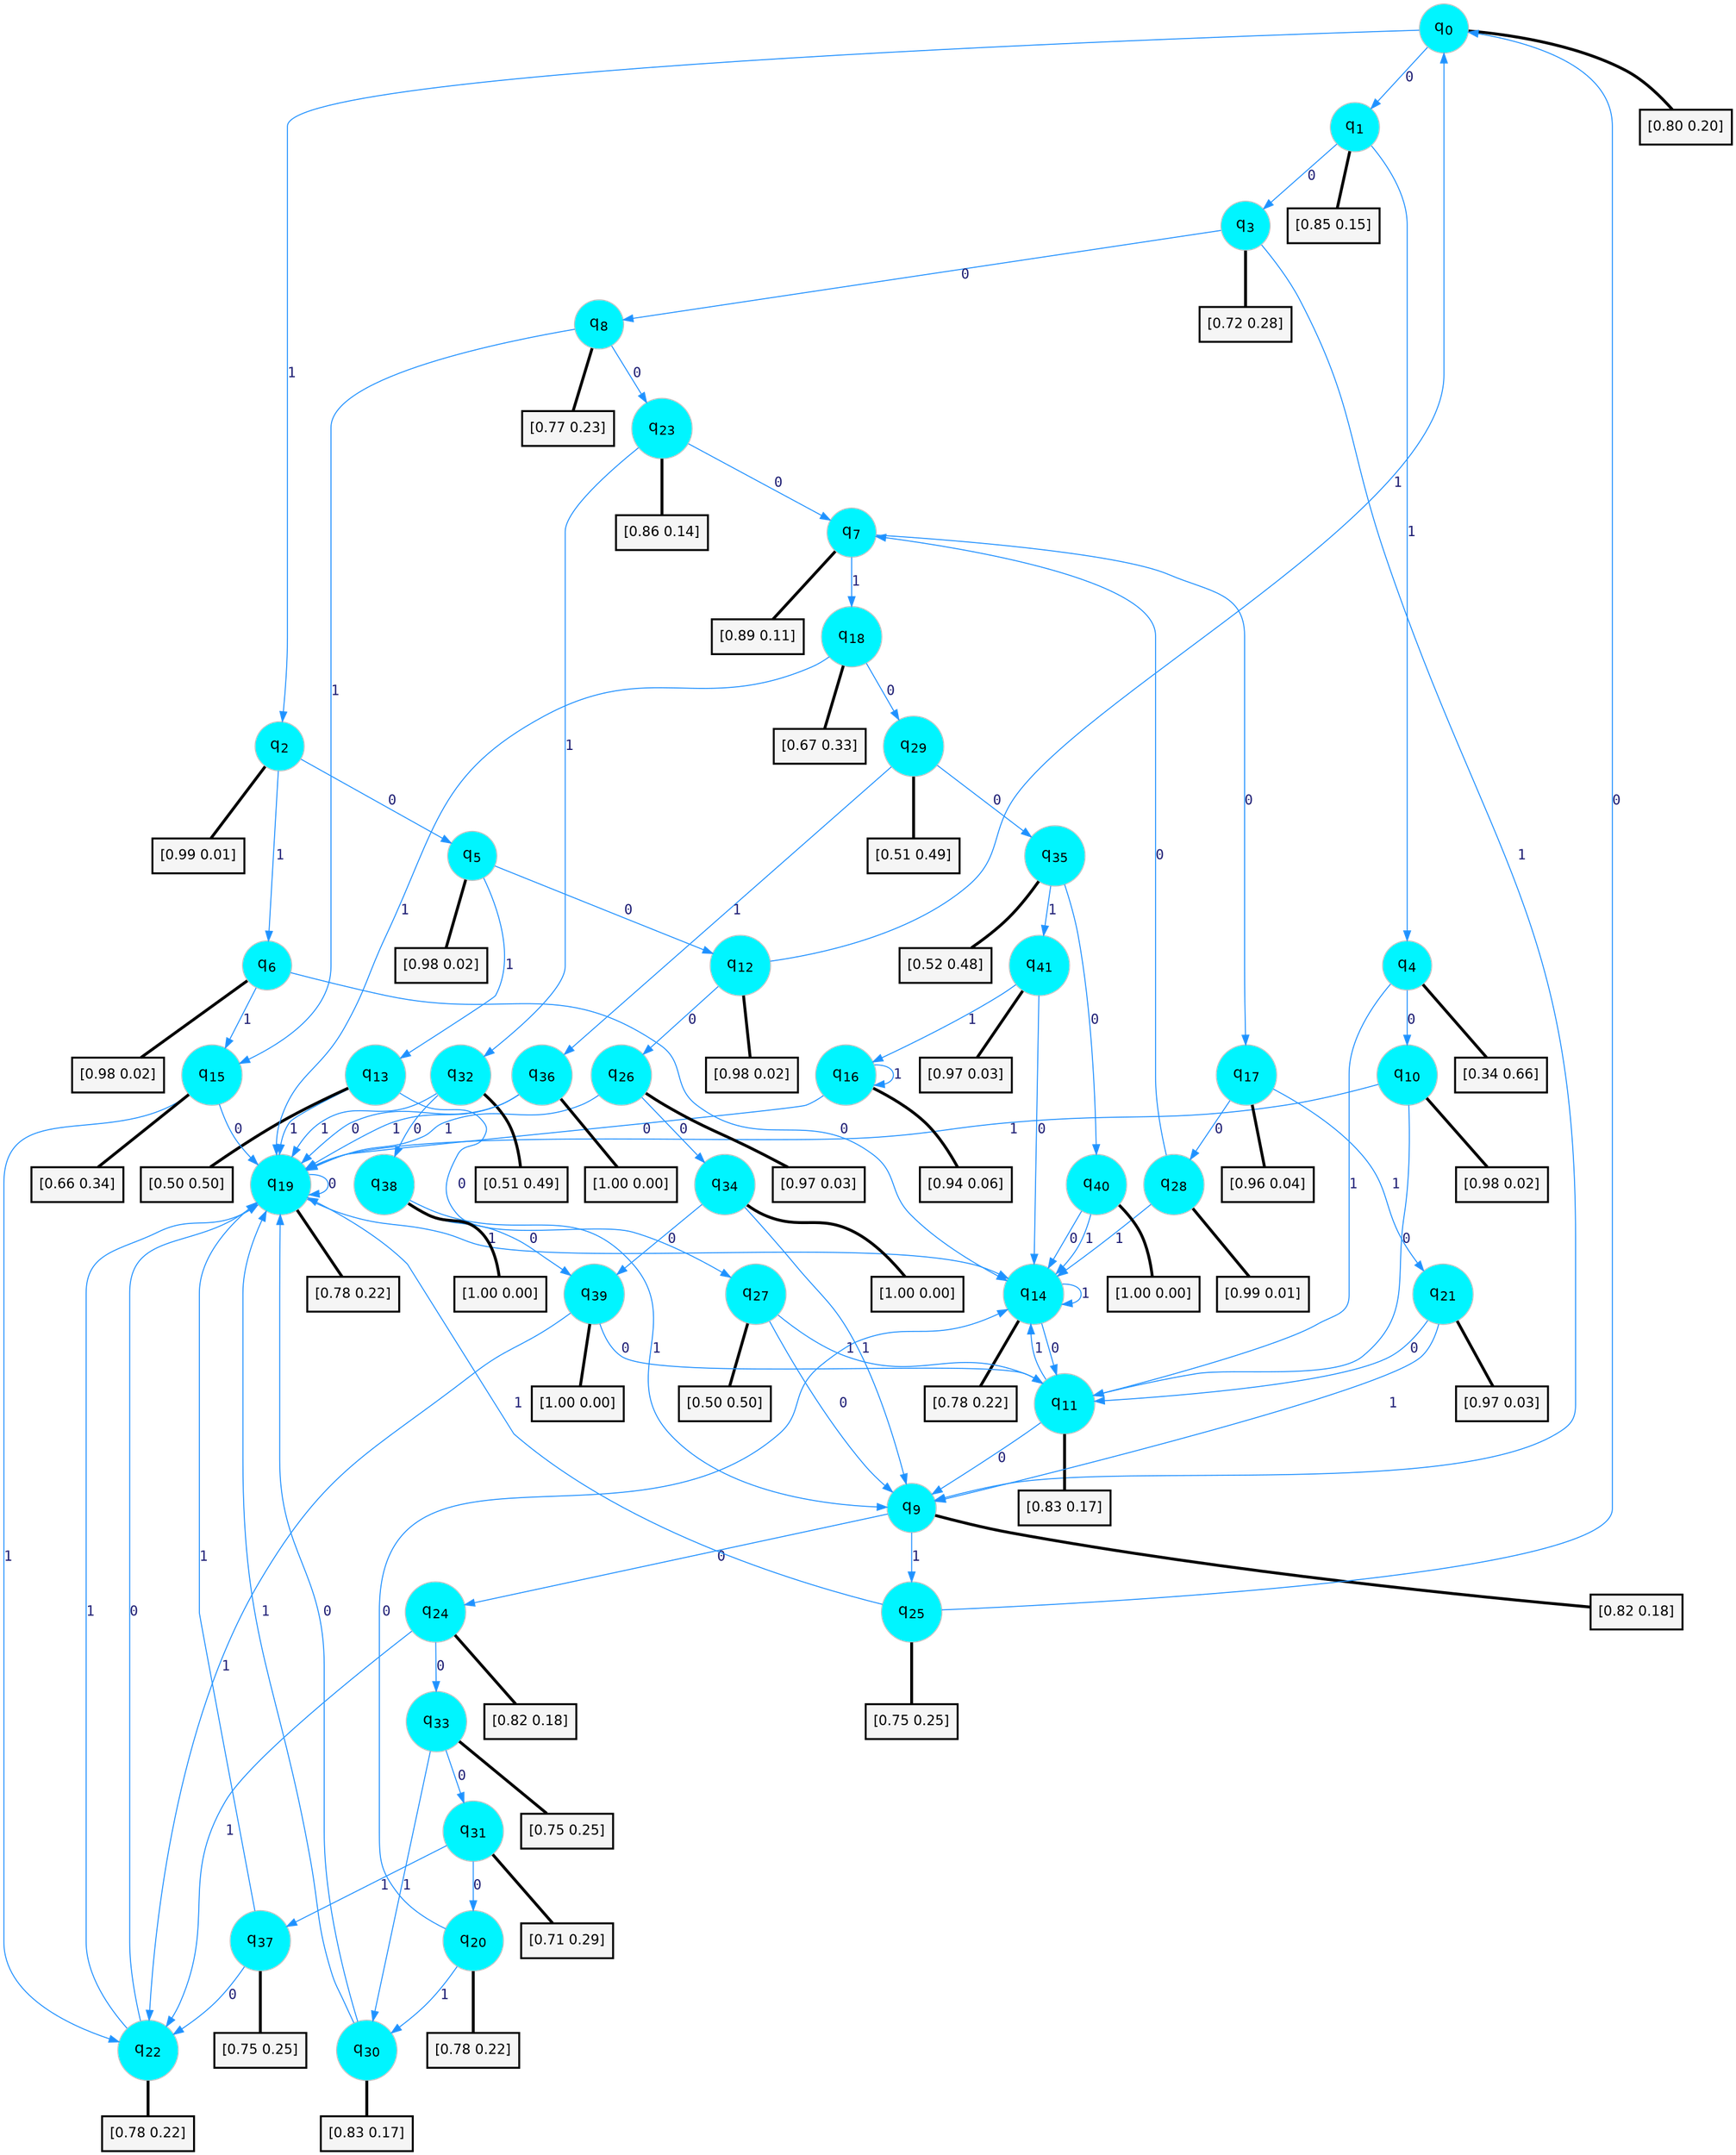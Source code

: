 digraph G {
graph [
bgcolor=transparent, dpi=300, rankdir=TD, size="40,25"];
node [
color=gray, fillcolor=turquoise1, fontcolor=black, fontname=Helvetica, fontsize=16, fontweight=bold, shape=circle, style=filled];
edge [
arrowsize=1, color=dodgerblue1, fontcolor=midnightblue, fontname=courier, fontweight=bold, penwidth=1, style=solid, weight=20];
0[label=<q<SUB>0</SUB>>];
1[label=<q<SUB>1</SUB>>];
2[label=<q<SUB>2</SUB>>];
3[label=<q<SUB>3</SUB>>];
4[label=<q<SUB>4</SUB>>];
5[label=<q<SUB>5</SUB>>];
6[label=<q<SUB>6</SUB>>];
7[label=<q<SUB>7</SUB>>];
8[label=<q<SUB>8</SUB>>];
9[label=<q<SUB>9</SUB>>];
10[label=<q<SUB>10</SUB>>];
11[label=<q<SUB>11</SUB>>];
12[label=<q<SUB>12</SUB>>];
13[label=<q<SUB>13</SUB>>];
14[label=<q<SUB>14</SUB>>];
15[label=<q<SUB>15</SUB>>];
16[label=<q<SUB>16</SUB>>];
17[label=<q<SUB>17</SUB>>];
18[label=<q<SUB>18</SUB>>];
19[label=<q<SUB>19</SUB>>];
20[label=<q<SUB>20</SUB>>];
21[label=<q<SUB>21</SUB>>];
22[label=<q<SUB>22</SUB>>];
23[label=<q<SUB>23</SUB>>];
24[label=<q<SUB>24</SUB>>];
25[label=<q<SUB>25</SUB>>];
26[label=<q<SUB>26</SUB>>];
27[label=<q<SUB>27</SUB>>];
28[label=<q<SUB>28</SUB>>];
29[label=<q<SUB>29</SUB>>];
30[label=<q<SUB>30</SUB>>];
31[label=<q<SUB>31</SUB>>];
32[label=<q<SUB>32</SUB>>];
33[label=<q<SUB>33</SUB>>];
34[label=<q<SUB>34</SUB>>];
35[label=<q<SUB>35</SUB>>];
36[label=<q<SUB>36</SUB>>];
37[label=<q<SUB>37</SUB>>];
38[label=<q<SUB>38</SUB>>];
39[label=<q<SUB>39</SUB>>];
40[label=<q<SUB>40</SUB>>];
41[label=<q<SUB>41</SUB>>];
42[label="[0.80 0.20]", shape=box,fontcolor=black, fontname=Helvetica, fontsize=14, penwidth=2, fillcolor=whitesmoke,color=black];
43[label="[0.85 0.15]", shape=box,fontcolor=black, fontname=Helvetica, fontsize=14, penwidth=2, fillcolor=whitesmoke,color=black];
44[label="[0.99 0.01]", shape=box,fontcolor=black, fontname=Helvetica, fontsize=14, penwidth=2, fillcolor=whitesmoke,color=black];
45[label="[0.72 0.28]", shape=box,fontcolor=black, fontname=Helvetica, fontsize=14, penwidth=2, fillcolor=whitesmoke,color=black];
46[label="[0.34 0.66]", shape=box,fontcolor=black, fontname=Helvetica, fontsize=14, penwidth=2, fillcolor=whitesmoke,color=black];
47[label="[0.98 0.02]", shape=box,fontcolor=black, fontname=Helvetica, fontsize=14, penwidth=2, fillcolor=whitesmoke,color=black];
48[label="[0.98 0.02]", shape=box,fontcolor=black, fontname=Helvetica, fontsize=14, penwidth=2, fillcolor=whitesmoke,color=black];
49[label="[0.89 0.11]", shape=box,fontcolor=black, fontname=Helvetica, fontsize=14, penwidth=2, fillcolor=whitesmoke,color=black];
50[label="[0.77 0.23]", shape=box,fontcolor=black, fontname=Helvetica, fontsize=14, penwidth=2, fillcolor=whitesmoke,color=black];
51[label="[0.82 0.18]", shape=box,fontcolor=black, fontname=Helvetica, fontsize=14, penwidth=2, fillcolor=whitesmoke,color=black];
52[label="[0.98 0.02]", shape=box,fontcolor=black, fontname=Helvetica, fontsize=14, penwidth=2, fillcolor=whitesmoke,color=black];
53[label="[0.83 0.17]", shape=box,fontcolor=black, fontname=Helvetica, fontsize=14, penwidth=2, fillcolor=whitesmoke,color=black];
54[label="[0.98 0.02]", shape=box,fontcolor=black, fontname=Helvetica, fontsize=14, penwidth=2, fillcolor=whitesmoke,color=black];
55[label="[0.50 0.50]", shape=box,fontcolor=black, fontname=Helvetica, fontsize=14, penwidth=2, fillcolor=whitesmoke,color=black];
56[label="[0.78 0.22]", shape=box,fontcolor=black, fontname=Helvetica, fontsize=14, penwidth=2, fillcolor=whitesmoke,color=black];
57[label="[0.66 0.34]", shape=box,fontcolor=black, fontname=Helvetica, fontsize=14, penwidth=2, fillcolor=whitesmoke,color=black];
58[label="[0.94 0.06]", shape=box,fontcolor=black, fontname=Helvetica, fontsize=14, penwidth=2, fillcolor=whitesmoke,color=black];
59[label="[0.96 0.04]", shape=box,fontcolor=black, fontname=Helvetica, fontsize=14, penwidth=2, fillcolor=whitesmoke,color=black];
60[label="[0.67 0.33]", shape=box,fontcolor=black, fontname=Helvetica, fontsize=14, penwidth=2, fillcolor=whitesmoke,color=black];
61[label="[0.78 0.22]", shape=box,fontcolor=black, fontname=Helvetica, fontsize=14, penwidth=2, fillcolor=whitesmoke,color=black];
62[label="[0.78 0.22]", shape=box,fontcolor=black, fontname=Helvetica, fontsize=14, penwidth=2, fillcolor=whitesmoke,color=black];
63[label="[0.97 0.03]", shape=box,fontcolor=black, fontname=Helvetica, fontsize=14, penwidth=2, fillcolor=whitesmoke,color=black];
64[label="[0.78 0.22]", shape=box,fontcolor=black, fontname=Helvetica, fontsize=14, penwidth=2, fillcolor=whitesmoke,color=black];
65[label="[0.86 0.14]", shape=box,fontcolor=black, fontname=Helvetica, fontsize=14, penwidth=2, fillcolor=whitesmoke,color=black];
66[label="[0.82 0.18]", shape=box,fontcolor=black, fontname=Helvetica, fontsize=14, penwidth=2, fillcolor=whitesmoke,color=black];
67[label="[0.75 0.25]", shape=box,fontcolor=black, fontname=Helvetica, fontsize=14, penwidth=2, fillcolor=whitesmoke,color=black];
68[label="[0.97 0.03]", shape=box,fontcolor=black, fontname=Helvetica, fontsize=14, penwidth=2, fillcolor=whitesmoke,color=black];
69[label="[0.50 0.50]", shape=box,fontcolor=black, fontname=Helvetica, fontsize=14, penwidth=2, fillcolor=whitesmoke,color=black];
70[label="[0.99 0.01]", shape=box,fontcolor=black, fontname=Helvetica, fontsize=14, penwidth=2, fillcolor=whitesmoke,color=black];
71[label="[0.51 0.49]", shape=box,fontcolor=black, fontname=Helvetica, fontsize=14, penwidth=2, fillcolor=whitesmoke,color=black];
72[label="[0.83 0.17]", shape=box,fontcolor=black, fontname=Helvetica, fontsize=14, penwidth=2, fillcolor=whitesmoke,color=black];
73[label="[0.71 0.29]", shape=box,fontcolor=black, fontname=Helvetica, fontsize=14, penwidth=2, fillcolor=whitesmoke,color=black];
74[label="[0.51 0.49]", shape=box,fontcolor=black, fontname=Helvetica, fontsize=14, penwidth=2, fillcolor=whitesmoke,color=black];
75[label="[0.75 0.25]", shape=box,fontcolor=black, fontname=Helvetica, fontsize=14, penwidth=2, fillcolor=whitesmoke,color=black];
76[label="[1.00 0.00]", shape=box,fontcolor=black, fontname=Helvetica, fontsize=14, penwidth=2, fillcolor=whitesmoke,color=black];
77[label="[0.52 0.48]", shape=box,fontcolor=black, fontname=Helvetica, fontsize=14, penwidth=2, fillcolor=whitesmoke,color=black];
78[label="[1.00 0.00]", shape=box,fontcolor=black, fontname=Helvetica, fontsize=14, penwidth=2, fillcolor=whitesmoke,color=black];
79[label="[0.75 0.25]", shape=box,fontcolor=black, fontname=Helvetica, fontsize=14, penwidth=2, fillcolor=whitesmoke,color=black];
80[label="[1.00 0.00]", shape=box,fontcolor=black, fontname=Helvetica, fontsize=14, penwidth=2, fillcolor=whitesmoke,color=black];
81[label="[1.00 0.00]", shape=box,fontcolor=black, fontname=Helvetica, fontsize=14, penwidth=2, fillcolor=whitesmoke,color=black];
82[label="[1.00 0.00]", shape=box,fontcolor=black, fontname=Helvetica, fontsize=14, penwidth=2, fillcolor=whitesmoke,color=black];
83[label="[0.97 0.03]", shape=box,fontcolor=black, fontname=Helvetica, fontsize=14, penwidth=2, fillcolor=whitesmoke,color=black];
0->1 [label=0];
0->2 [label=1];
0->42 [arrowhead=none, penwidth=3,color=black];
1->3 [label=0];
1->4 [label=1];
1->43 [arrowhead=none, penwidth=3,color=black];
2->5 [label=0];
2->6 [label=1];
2->44 [arrowhead=none, penwidth=3,color=black];
3->8 [label=0];
3->9 [label=1];
3->45 [arrowhead=none, penwidth=3,color=black];
4->10 [label=0];
4->11 [label=1];
4->46 [arrowhead=none, penwidth=3,color=black];
5->12 [label=0];
5->13 [label=1];
5->47 [arrowhead=none, penwidth=3,color=black];
6->14 [label=0];
6->15 [label=1];
6->48 [arrowhead=none, penwidth=3,color=black];
7->17 [label=0];
7->18 [label=1];
7->49 [arrowhead=none, penwidth=3,color=black];
8->23 [label=0];
8->15 [label=1];
8->50 [arrowhead=none, penwidth=3,color=black];
9->24 [label=0];
9->25 [label=1];
9->51 [arrowhead=none, penwidth=3,color=black];
10->11 [label=0];
10->19 [label=1];
10->52 [arrowhead=none, penwidth=3,color=black];
11->9 [label=0];
11->14 [label=1];
11->53 [arrowhead=none, penwidth=3,color=black];
12->26 [label=0];
12->0 [label=1];
12->54 [arrowhead=none, penwidth=3,color=black];
13->27 [label=0];
13->19 [label=1];
13->55 [arrowhead=none, penwidth=3,color=black];
14->11 [label=0];
14->14 [label=1];
14->56 [arrowhead=none, penwidth=3,color=black];
15->19 [label=0];
15->22 [label=1];
15->57 [arrowhead=none, penwidth=3,color=black];
16->19 [label=0];
16->16 [label=1];
16->58 [arrowhead=none, penwidth=3,color=black];
17->28 [label=0];
17->21 [label=1];
17->59 [arrowhead=none, penwidth=3,color=black];
18->29 [label=0];
18->19 [label=1];
18->60 [arrowhead=none, penwidth=3,color=black];
19->19 [label=0];
19->14 [label=1];
19->61 [arrowhead=none, penwidth=3,color=black];
20->14 [label=0];
20->30 [label=1];
20->62 [arrowhead=none, penwidth=3,color=black];
21->11 [label=0];
21->9 [label=1];
21->63 [arrowhead=none, penwidth=3,color=black];
22->19 [label=0];
22->19 [label=1];
22->64 [arrowhead=none, penwidth=3,color=black];
23->7 [label=0];
23->32 [label=1];
23->65 [arrowhead=none, penwidth=3,color=black];
24->33 [label=0];
24->22 [label=1];
24->66 [arrowhead=none, penwidth=3,color=black];
25->0 [label=0];
25->19 [label=1];
25->67 [arrowhead=none, penwidth=3,color=black];
26->34 [label=0];
26->19 [label=1];
26->68 [arrowhead=none, penwidth=3,color=black];
27->9 [label=0];
27->11 [label=1];
27->69 [arrowhead=none, penwidth=3,color=black];
28->7 [label=0];
28->14 [label=1];
28->70 [arrowhead=none, penwidth=3,color=black];
29->35 [label=0];
29->36 [label=1];
29->71 [arrowhead=none, penwidth=3,color=black];
30->19 [label=0];
30->19 [label=1];
30->72 [arrowhead=none, penwidth=3,color=black];
31->20 [label=0];
31->37 [label=1];
31->73 [arrowhead=none, penwidth=3,color=black];
32->38 [label=0];
32->19 [label=1];
32->74 [arrowhead=none, penwidth=3,color=black];
33->31 [label=0];
33->30 [label=1];
33->75 [arrowhead=none, penwidth=3,color=black];
34->39 [label=0];
34->9 [label=1];
34->76 [arrowhead=none, penwidth=3,color=black];
35->40 [label=0];
35->41 [label=1];
35->77 [arrowhead=none, penwidth=3,color=black];
36->19 [label=0];
36->19 [label=1];
36->78 [arrowhead=none, penwidth=3,color=black];
37->22 [label=0];
37->19 [label=1];
37->79 [arrowhead=none, penwidth=3,color=black];
38->39 [label=0];
38->9 [label=1];
38->80 [arrowhead=none, penwidth=3,color=black];
39->11 [label=0];
39->22 [label=1];
39->81 [arrowhead=none, penwidth=3,color=black];
40->14 [label=0];
40->14 [label=1];
40->82 [arrowhead=none, penwidth=3,color=black];
41->14 [label=0];
41->16 [label=1];
41->83 [arrowhead=none, penwidth=3,color=black];
}
